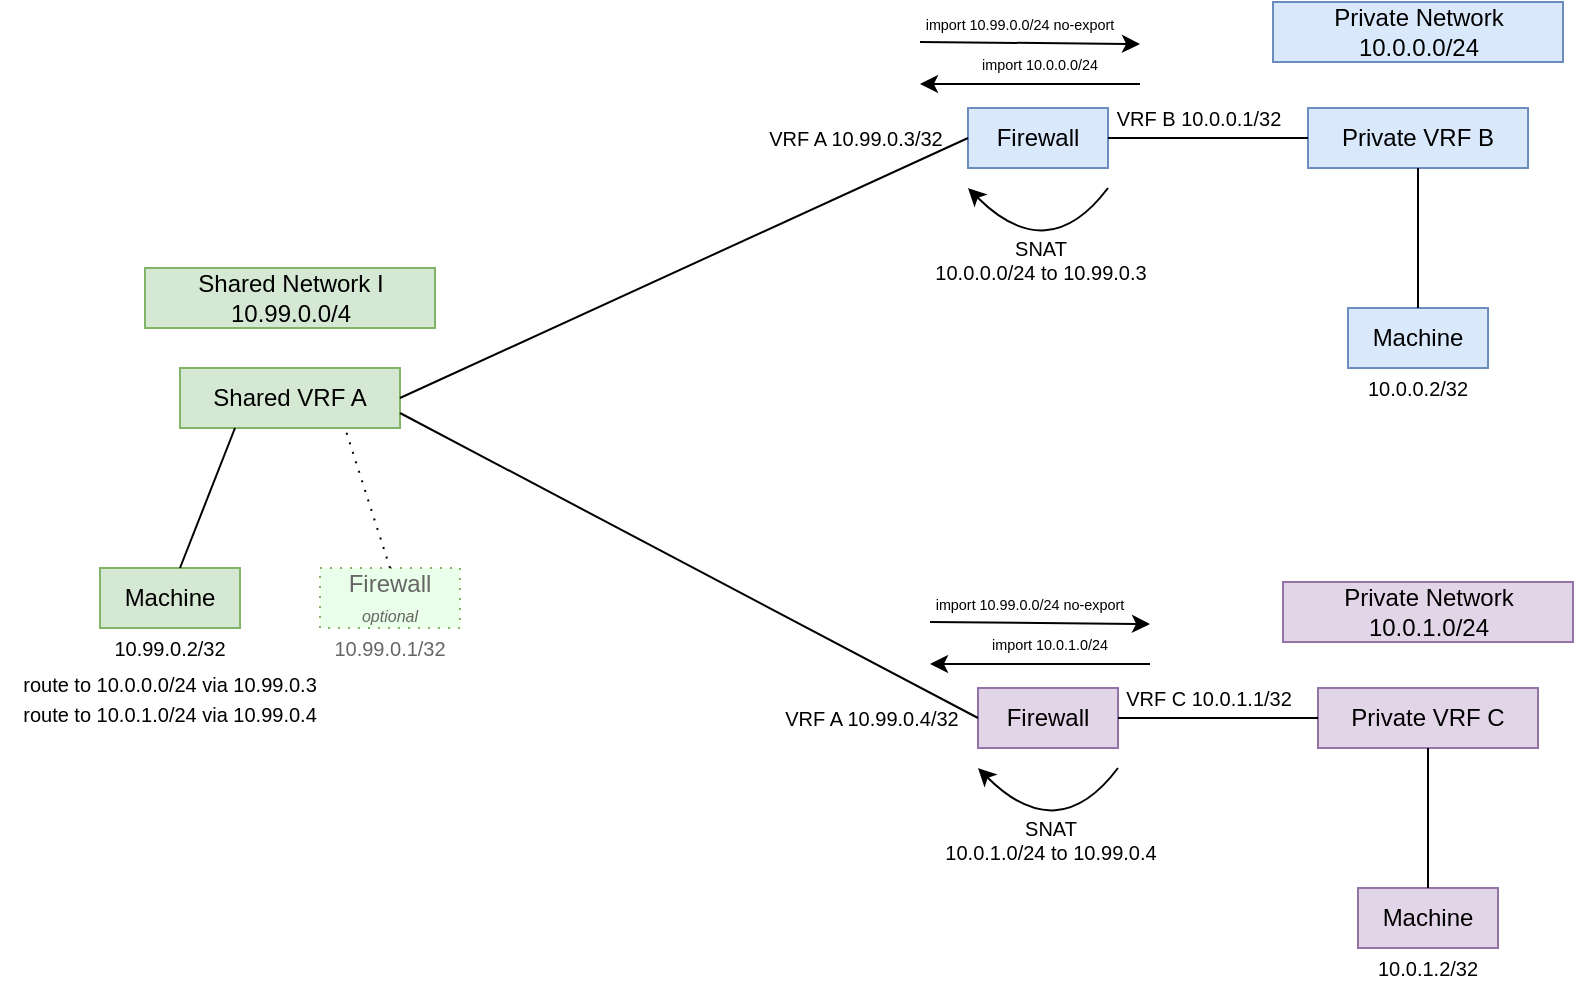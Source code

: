 <mxfile version="13.6.5">
    <diagram id="U_yS-JqjanbA2Suw0eFM" name="Page-1">
        <mxGraphModel dx="1058" dy="705" grid="1" gridSize="10" guides="1" tooltips="1" connect="1" arrows="1" fold="1" page="1" pageScale="1" pageWidth="850" pageHeight="1100" math="0" shadow="0">
            <root>
                <mxCell id="0"/>
                <mxCell id="1" parent="0"/>
                <mxCell id="2" value="Machine" style="rounded=0;whiteSpace=wrap;html=1;fillColor=#d5e8d4;strokeColor=#82b366;" parent="1" vertex="1">
                    <mxGeometry x="80" y="420" width="70" height="30" as="geometry"/>
                </mxCell>
                <mxCell id="3" value="Firewall&lt;br&gt;&lt;i&gt;&lt;font style=&quot;font-size: 8px&quot;&gt;optional&lt;/font&gt;&lt;/i&gt;" style="rounded=0;whiteSpace=wrap;html=1;dashed=1;strokeColor=#82b366;fillColor=#EAFFE9;dashPattern=1 4;fontColor=#666666;" parent="1" vertex="1">
                    <mxGeometry x="190" y="420" width="70" height="30" as="geometry"/>
                </mxCell>
                <mxCell id="4" value="Shared VRF A" style="rounded=0;whiteSpace=wrap;html=1;fillColor=#d5e8d4;strokeColor=#82b366;" parent="1" vertex="1">
                    <mxGeometry x="120" y="320" width="110" height="30" as="geometry"/>
                </mxCell>
                <mxCell id="6" value="" style="endArrow=none;html=1;entryX=0.25;entryY=1;entryDx=0;entryDy=0;" parent="1" target="4" edge="1">
                    <mxGeometry width="50" height="50" relative="1" as="geometry">
                        <mxPoint x="120" y="420" as="sourcePoint"/>
                        <mxPoint x="170" y="370" as="targetPoint"/>
                    </mxGeometry>
                </mxCell>
                <mxCell id="7" value="" style="endArrow=none;html=1;entryX=0.75;entryY=1;entryDx=0;entryDy=0;exitX=0.5;exitY=0;exitDx=0;exitDy=0;dashed=1;dashPattern=1 4;" parent="1" source="3" target="4" edge="1">
                    <mxGeometry width="50" height="50" relative="1" as="geometry">
                        <mxPoint x="230" y="420" as="sourcePoint"/>
                        <mxPoint x="257.5" y="350" as="targetPoint"/>
                    </mxGeometry>
                </mxCell>
                <mxCell id="8" value="10.99.0.2/32" style="text;html=1;strokeColor=none;fillColor=none;align=center;verticalAlign=middle;whiteSpace=wrap;rounded=0;dashed=1;fontSize=10;" parent="1" vertex="1">
                    <mxGeometry x="95" y="450" width="40" height="20" as="geometry"/>
                </mxCell>
                <mxCell id="9" value="10.99.0.1/32" style="text;html=1;strokeColor=none;fillColor=none;align=center;verticalAlign=middle;whiteSpace=wrap;rounded=0;dashed=1;fontSize=10;fontColor=#666666;" parent="1" vertex="1">
                    <mxGeometry x="205" y="455" width="40" height="10" as="geometry"/>
                </mxCell>
                <mxCell id="11" value="Machine" style="rounded=0;whiteSpace=wrap;html=1;fillColor=#dae8fc;strokeColor=#6c8ebf;" parent="1" vertex="1">
                    <mxGeometry x="704" y="290" width="70" height="30" as="geometry"/>
                </mxCell>
                <mxCell id="12" value="Firewall" style="rounded=0;whiteSpace=wrap;html=1;fillColor=#dae8fc;strokeColor=#6c8ebf;" parent="1" vertex="1">
                    <mxGeometry x="514" y="190" width="70" height="30" as="geometry"/>
                </mxCell>
                <mxCell id="13" value="Private VRF B" style="rounded=0;whiteSpace=wrap;html=1;fillColor=#dae8fc;strokeColor=#6c8ebf;" parent="1" vertex="1">
                    <mxGeometry x="684" y="190" width="110" height="30" as="geometry"/>
                </mxCell>
                <mxCell id="14" value="" style="endArrow=none;html=1;entryX=0.5;entryY=1;entryDx=0;entryDy=0;" parent="1" source="11" target="13" edge="1">
                    <mxGeometry width="50" height="50" relative="1" as="geometry">
                        <mxPoint x="684" y="290" as="sourcePoint"/>
                        <mxPoint x="734" y="240" as="targetPoint"/>
                    </mxGeometry>
                </mxCell>
                <mxCell id="15" value="" style="endArrow=none;html=1;entryX=0;entryY=0.5;entryDx=0;entryDy=0;exitX=1;exitY=0.5;exitDx=0;exitDy=0;" parent="1" source="12" target="13" edge="1">
                    <mxGeometry width="50" height="50" relative="1" as="geometry">
                        <mxPoint x="794" y="290" as="sourcePoint"/>
                        <mxPoint x="821.5" y="220" as="targetPoint"/>
                    </mxGeometry>
                </mxCell>
                <mxCell id="16" value="10.0.0.2/32" style="text;html=1;strokeColor=none;fillColor=none;align=center;verticalAlign=middle;whiteSpace=wrap;rounded=0;dashed=1;fontSize=10;" parent="1" vertex="1">
                    <mxGeometry x="719" y="320" width="40" height="20" as="geometry"/>
                </mxCell>
                <mxCell id="17" value="VRF B 10.0.0.1/32" style="text;html=1;strokeColor=none;fillColor=none;align=center;verticalAlign=middle;whiteSpace=wrap;rounded=0;dashed=1;fontSize=10;" parent="1" vertex="1">
                    <mxGeometry x="585" y="190" width="89" height="10" as="geometry"/>
                </mxCell>
                <mxCell id="19" value="" style="endArrow=none;html=1;exitX=1;exitY=0.5;exitDx=0;exitDy=0;entryX=0;entryY=0.5;entryDx=0;entryDy=0;entryPerimeter=0;" parent="1" source="4" target="12" edge="1">
                    <mxGeometry width="50" height="50" relative="1" as="geometry">
                        <mxPoint x="300" y="390" as="sourcePoint"/>
                        <mxPoint x="350" y="340" as="targetPoint"/>
                    </mxGeometry>
                </mxCell>
                <mxCell id="20" value="VRF A 10.99.0.3/32" style="text;html=1;strokeColor=none;fillColor=none;align=center;verticalAlign=middle;whiteSpace=wrap;rounded=0;dashed=1;fontSize=10;" parent="1" vertex="1">
                    <mxGeometry x="410" y="200" width="96" height="10" as="geometry"/>
                </mxCell>
                <mxCell id="21" value="Shared Network I&lt;br&gt;10.99.0.0/4" style="text;html=1;strokeColor=#82b366;fillColor=#d5e8d4;align=center;verticalAlign=middle;whiteSpace=wrap;rounded=0;" parent="1" vertex="1">
                    <mxGeometry x="102.5" y="270" width="145" height="30" as="geometry"/>
                </mxCell>
                <mxCell id="22" value="Private Network&lt;br&gt;10.0.0.0/24" style="text;html=1;strokeColor=#6c8ebf;fillColor=#dae8fc;align=center;verticalAlign=middle;whiteSpace=wrap;rounded=0;" parent="1" vertex="1">
                    <mxGeometry x="666.5" y="137" width="145" height="30" as="geometry"/>
                </mxCell>
                <mxCell id="23" value="" style="curved=1;endArrow=classic;html=1;" parent="1" edge="1">
                    <mxGeometry width="50" height="50" relative="1" as="geometry">
                        <mxPoint x="584" y="230" as="sourcePoint"/>
                        <mxPoint x="514" y="230" as="targetPoint"/>
                        <Array as="points">
                            <mxPoint x="554" y="270"/>
                        </Array>
                    </mxGeometry>
                </mxCell>
                <mxCell id="24" value="SNAT&lt;br&gt;10.0.0.0/24 to 10.99.0.3" style="text;html=1;align=center;verticalAlign=middle;resizable=0;points=[];autosize=1;fontSize=10;" parent="1" vertex="1">
                    <mxGeometry x="490" y="251" width="120" height="30" as="geometry"/>
                </mxCell>
                <mxCell id="26" value="" style="endArrow=classic;startArrow=none;html=1;endFill=1;startFill=0;exitX=0;exitY=1;exitDx=0;exitDy=0;" parent="1" source="27" edge="1">
                    <mxGeometry width="50" height="50" relative="1" as="geometry">
                        <mxPoint x="530" y="158" as="sourcePoint"/>
                        <mxPoint x="600" y="158" as="targetPoint"/>
                    </mxGeometry>
                </mxCell>
                <mxCell id="27" value="&lt;span style=&quot;color: rgb(0 , 0 , 0) ; font-family: &amp;#34;helvetica&amp;#34; ; font-size: 7.2px ; font-style: normal ; font-weight: 400 ; letter-spacing: normal ; text-align: center ; text-indent: 0px ; text-transform: none ; word-spacing: 0px ; background-color: rgb(255 , 255 , 255) ; display: inline ; float: none&quot;&gt;import 10.99.0.0/24 no-export&lt;/span&gt;" style="text;html=1;strokeColor=none;fillColor=none;align=center;verticalAlign=middle;whiteSpace=wrap;rounded=0;" parent="1" vertex="1">
                    <mxGeometry x="490" y="137" width="100" height="20" as="geometry"/>
                </mxCell>
                <mxCell id="28" value="" style="endArrow=none;startArrow=classic;html=1;endFill=0;startFill=1;" parent="1" edge="1">
                    <mxGeometry width="50" height="50" relative="1" as="geometry">
                        <mxPoint x="490" y="178" as="sourcePoint"/>
                        <mxPoint x="600" y="178" as="targetPoint"/>
                    </mxGeometry>
                </mxCell>
                <mxCell id="29" value="&lt;span style=&quot;color: rgb(0 , 0 , 0) ; font-family: &amp;#34;helvetica&amp;#34; ; font-size: 7.2px ; font-style: normal ; font-weight: 400 ; letter-spacing: normal ; text-align: center ; text-indent: 0px ; text-transform: none ; word-spacing: 0px ; background-color: rgb(255 , 255 , 255) ; display: inline ; float: none&quot;&gt;import 10.0.0.0/24&lt;br&gt;&lt;/span&gt;" style="text;html=1;strokeColor=none;fillColor=none;align=center;verticalAlign=middle;whiteSpace=wrap;rounded=0;" parent="1" vertex="1">
                    <mxGeometry x="495" y="157" width="110" height="20" as="geometry"/>
                </mxCell>
                <mxCell id="32" value="Machine" style="rounded=0;whiteSpace=wrap;html=1;fillColor=#e1d5e7;strokeColor=#9673a6;" parent="1" vertex="1">
                    <mxGeometry x="709" y="580" width="70" height="30" as="geometry"/>
                </mxCell>
                <mxCell id="33" value="Firewall" style="rounded=0;whiteSpace=wrap;html=1;fillColor=#e1d5e7;strokeColor=#9673a6;" parent="1" vertex="1">
                    <mxGeometry x="519" y="480" width="70" height="30" as="geometry"/>
                </mxCell>
                <mxCell id="34" value="Private VRF C" style="rounded=0;whiteSpace=wrap;html=1;fillColor=#e1d5e7;strokeColor=#9673a6;" parent="1" vertex="1">
                    <mxGeometry x="689" y="480" width="110" height="30" as="geometry"/>
                </mxCell>
                <mxCell id="35" value="" style="endArrow=none;html=1;entryX=0.5;entryY=1;entryDx=0;entryDy=0;" parent="1" source="32" target="34" edge="1">
                    <mxGeometry width="50" height="50" relative="1" as="geometry">
                        <mxPoint x="689" y="580" as="sourcePoint"/>
                        <mxPoint x="739" y="530" as="targetPoint"/>
                    </mxGeometry>
                </mxCell>
                <mxCell id="36" value="" style="endArrow=none;html=1;entryX=0;entryY=0.5;entryDx=0;entryDy=0;exitX=1;exitY=0.5;exitDx=0;exitDy=0;" parent="1" source="33" target="34" edge="1">
                    <mxGeometry width="50" height="50" relative="1" as="geometry">
                        <mxPoint x="799" y="580" as="sourcePoint"/>
                        <mxPoint x="826.5" y="510" as="targetPoint"/>
                    </mxGeometry>
                </mxCell>
                <mxCell id="37" value="10.0.1.2/32" style="text;html=1;strokeColor=none;fillColor=none;align=center;verticalAlign=middle;whiteSpace=wrap;rounded=0;dashed=1;fontSize=10;" parent="1" vertex="1">
                    <mxGeometry x="724" y="610" width="40" height="20" as="geometry"/>
                </mxCell>
                <mxCell id="38" value="VRF C 10.0.1.1/32" style="text;html=1;strokeColor=none;fillColor=none;align=center;verticalAlign=middle;whiteSpace=wrap;rounded=0;dashed=1;fontSize=10;" parent="1" vertex="1">
                    <mxGeometry x="590" y="480" width="89" height="10" as="geometry"/>
                </mxCell>
                <mxCell id="39" value="Private Network&lt;br&gt;10.0.1.0/24" style="text;html=1;strokeColor=#9673a6;fillColor=#e1d5e7;align=center;verticalAlign=middle;whiteSpace=wrap;rounded=0;" parent="1" vertex="1">
                    <mxGeometry x="671.5" y="427" width="145" height="30" as="geometry"/>
                </mxCell>
                <mxCell id="40" value="" style="curved=1;endArrow=classic;html=1;" parent="1" edge="1">
                    <mxGeometry width="50" height="50" relative="1" as="geometry">
                        <mxPoint x="589.0" y="520" as="sourcePoint"/>
                        <mxPoint x="519" y="520" as="targetPoint"/>
                        <Array as="points">
                            <mxPoint x="559" y="560"/>
                        </Array>
                    </mxGeometry>
                </mxCell>
                <mxCell id="41" value="SNAT&lt;br&gt;10.0.1.0/24 to 10.99.0.4" style="text;html=1;align=center;verticalAlign=middle;resizable=0;points=[];autosize=1;fontSize=10;" parent="1" vertex="1">
                    <mxGeometry x="495" y="541" width="120" height="30" as="geometry"/>
                </mxCell>
                <mxCell id="42" value="" style="endArrow=classic;startArrow=none;html=1;endFill=1;startFill=0;exitX=0;exitY=1;exitDx=0;exitDy=0;" parent="1" source="43" edge="1">
                    <mxGeometry width="50" height="50" relative="1" as="geometry">
                        <mxPoint x="535" y="448" as="sourcePoint"/>
                        <mxPoint x="605" y="448.0" as="targetPoint"/>
                    </mxGeometry>
                </mxCell>
                <mxCell id="43" value="&lt;span style=&quot;color: rgb(0 , 0 , 0) ; font-family: &amp;#34;helvetica&amp;#34; ; font-size: 7.2px ; font-style: normal ; font-weight: 400 ; letter-spacing: normal ; text-align: center ; text-indent: 0px ; text-transform: none ; word-spacing: 0px ; background-color: rgb(255 , 255 , 255) ; display: inline ; float: none&quot;&gt;import 10.99.0.0/24 no-export&lt;/span&gt;" style="text;html=1;strokeColor=none;fillColor=none;align=center;verticalAlign=middle;whiteSpace=wrap;rounded=0;" parent="1" vertex="1">
                    <mxGeometry x="495" y="427" width="100" height="20" as="geometry"/>
                </mxCell>
                <mxCell id="44" value="" style="endArrow=none;startArrow=classic;html=1;endFill=0;startFill=1;" parent="1" edge="1">
                    <mxGeometry width="50" height="50" relative="1" as="geometry">
                        <mxPoint x="495" y="468.0" as="sourcePoint"/>
                        <mxPoint x="605" y="468.0" as="targetPoint"/>
                    </mxGeometry>
                </mxCell>
                <mxCell id="45" value="&lt;span style=&quot;color: rgb(0 , 0 , 0) ; font-family: &amp;#34;helvetica&amp;#34; ; font-size: 7.2px ; font-style: normal ; font-weight: 400 ; letter-spacing: normal ; text-align: center ; text-indent: 0px ; text-transform: none ; word-spacing: 0px ; background-color: rgb(255 , 255 , 255) ; display: inline ; float: none&quot;&gt;import 10.0.1.0/24&lt;/span&gt;" style="text;html=1;strokeColor=none;fillColor=none;align=center;verticalAlign=middle;whiteSpace=wrap;rounded=0;" parent="1" vertex="1">
                    <mxGeometry x="500" y="447" width="110" height="20" as="geometry"/>
                </mxCell>
                <mxCell id="46" value="" style="endArrow=none;html=1;exitX=1;exitY=0.75;exitDx=0;exitDy=0;entryX=0;entryY=0.5;entryDx=0;entryDy=0;" parent="1" source="4" target="33" edge="1">
                    <mxGeometry width="50" height="50" relative="1" as="geometry">
                        <mxPoint x="240" y="345" as="sourcePoint"/>
                        <mxPoint x="524" y="215" as="targetPoint"/>
                    </mxGeometry>
                </mxCell>
                <mxCell id="47" value="VRF A 10.99.0.4/32" style="text;html=1;strokeColor=none;fillColor=none;align=center;verticalAlign=middle;whiteSpace=wrap;rounded=0;dashed=1;fontSize=10;" parent="1" vertex="1">
                    <mxGeometry x="418" y="490" width="96" height="10" as="geometry"/>
                </mxCell>
                <mxCell id="48" value="&lt;span style=&quot;color: rgb(0 , 0 , 0) ; font-family: &amp;#34;helvetica&amp;#34; ; font-style: normal ; font-weight: 400 ; letter-spacing: normal ; text-align: center ; text-indent: 0px ; text-transform: none ; word-spacing: 0px ; background-color: rgb(255 , 255 , 255) ; display: inline ; float: none ; font-size: 10px&quot;&gt;route to 10.0.0.0/24 via 10.99.0.3&lt;br&gt;route to 10.0.1.0/24 via 10.99.0.4&lt;br&gt;&lt;/span&gt;" style="text;html=1;strokeColor=none;fillColor=none;align=center;verticalAlign=middle;whiteSpace=wrap;rounded=0;" parent="1" vertex="1">
                    <mxGeometry x="30" y="450" width="170" height="70" as="geometry"/>
                </mxCell>
            </root>
        </mxGraphModel>
    </diagram>
</mxfile>